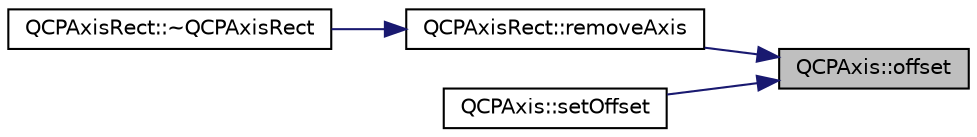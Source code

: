 digraph "QCPAxis::offset"
{
 // LATEX_PDF_SIZE
  edge [fontname="Helvetica",fontsize="10",labelfontname="Helvetica",labelfontsize="10"];
  node [fontname="Helvetica",fontsize="10",shape=record];
  rankdir="RL";
  Node1 [label="QCPAxis::offset",height=0.2,width=0.4,color="black", fillcolor="grey75", style="filled", fontcolor="black",tooltip=" "];
  Node1 -> Node2 [dir="back",color="midnightblue",fontsize="10",style="solid",fontname="Helvetica"];
  Node2 [label="QCPAxisRect::removeAxis",height=0.2,width=0.4,color="black", fillcolor="white", style="filled",URL="$classQCPAxisRect.html#a03c39cd9704f0d36fb6cf980cdddcbaa",tooltip=" "];
  Node2 -> Node3 [dir="back",color="midnightblue",fontsize="10",style="solid",fontname="Helvetica"];
  Node3 [label="QCPAxisRect::~QCPAxisRect",height=0.2,width=0.4,color="black", fillcolor="white", style="filled",URL="$classQCPAxisRect.html#a1e8a674908e23d107aaf275227c54aaf",tooltip=" "];
  Node1 -> Node4 [dir="back",color="midnightblue",fontsize="10",style="solid",fontname="Helvetica"];
  Node4 [label="QCPAxis::setOffset",height=0.2,width=0.4,color="black", fillcolor="white", style="filled",URL="$classQCPAxis.html#a04a652603cbe50eba9969ee6d68873c3",tooltip=" "];
}
